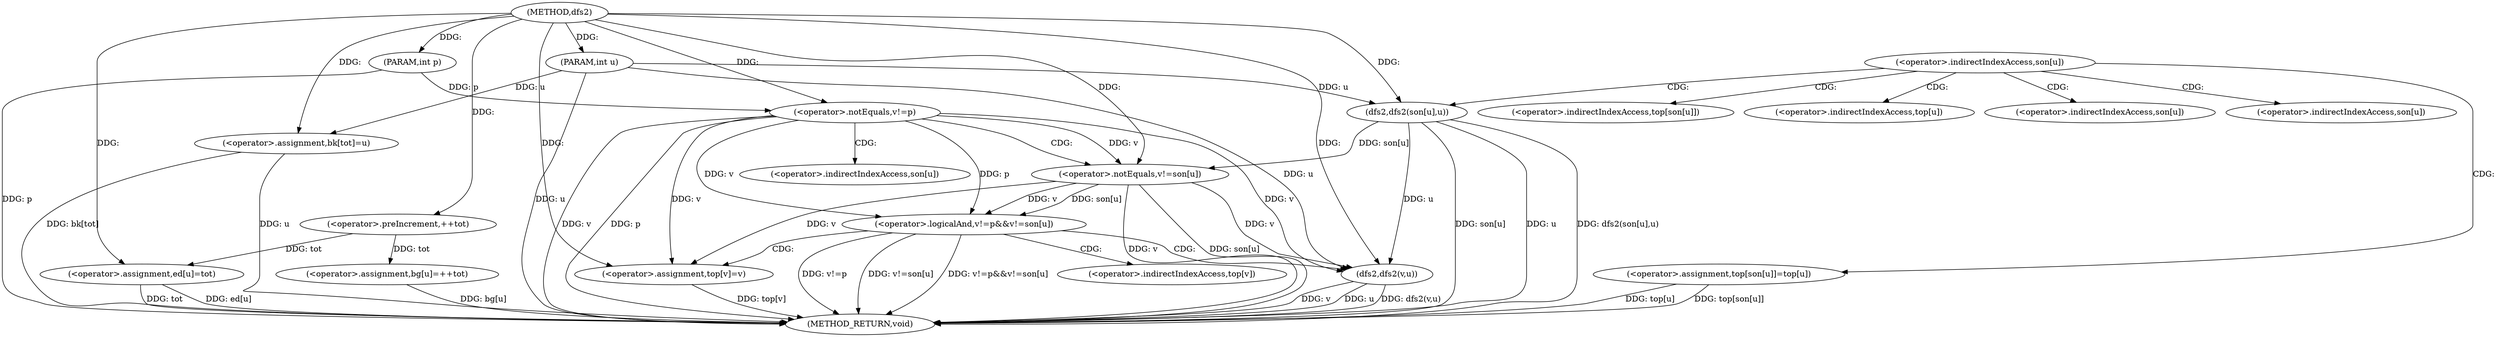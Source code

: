 digraph "dfs2" {  
"1000296" [label = "(METHOD,dfs2)" ]
"1000355" [label = "(METHOD_RETURN,void)" ]
"1000297" [label = "(PARAM,int u)" ]
"1000298" [label = "(PARAM,int p)" ]
"1000300" [label = "(<operator>.assignment,bg[u]=++tot)" ]
"1000306" [label = "(<operator>.assignment,bk[tot]=u)" ]
"1000350" [label = "(<operator>.assignment,ed[u]=tot)" ]
"1000332" [label = "(<operator>.logicalAnd,v!=p&&v!=son[u])" ]
"1000304" [label = "(<operator>.preIncrement,++tot)" ]
"1000316" [label = "(<operator>.assignment,top[son[u]]=top[u])" ]
"1000325" [label = "(dfs2,dfs2(son[u],u))" ]
"1000342" [label = "(<operator>.assignment,top[v]=v)" ]
"1000347" [label = "(dfs2,dfs2(v,u))" ]
"1000333" [label = "(<operator>.notEquals,v!=p)" ]
"1000336" [label = "(<operator>.notEquals,v!=son[u])" ]
"1000312" [label = "(<operator>.indirectIndexAccess,son[u])" ]
"1000317" [label = "(<operator>.indirectIndexAccess,top[son[u]])" ]
"1000322" [label = "(<operator>.indirectIndexAccess,top[u])" ]
"1000326" [label = "(<operator>.indirectIndexAccess,son[u])" ]
"1000338" [label = "(<operator>.indirectIndexAccess,son[u])" ]
"1000343" [label = "(<operator>.indirectIndexAccess,top[v])" ]
"1000319" [label = "(<operator>.indirectIndexAccess,son[u])" ]
  "1000297" -> "1000355"  [ label = "DDG: u"] 
  "1000298" -> "1000355"  [ label = "DDG: p"] 
  "1000300" -> "1000355"  [ label = "DDG: bg[u]"] 
  "1000306" -> "1000355"  [ label = "DDG: bk[tot]"] 
  "1000306" -> "1000355"  [ label = "DDG: u"] 
  "1000316" -> "1000355"  [ label = "DDG: top[son[u]]"] 
  "1000316" -> "1000355"  [ label = "DDG: top[u]"] 
  "1000325" -> "1000355"  [ label = "DDG: son[u]"] 
  "1000325" -> "1000355"  [ label = "DDG: u"] 
  "1000325" -> "1000355"  [ label = "DDG: dfs2(son[u],u)"] 
  "1000333" -> "1000355"  [ label = "DDG: v"] 
  "1000333" -> "1000355"  [ label = "DDG: p"] 
  "1000332" -> "1000355"  [ label = "DDG: v!=p"] 
  "1000336" -> "1000355"  [ label = "DDG: v"] 
  "1000336" -> "1000355"  [ label = "DDG: son[u]"] 
  "1000332" -> "1000355"  [ label = "DDG: v!=son[u]"] 
  "1000332" -> "1000355"  [ label = "DDG: v!=p&&v!=son[u]"] 
  "1000342" -> "1000355"  [ label = "DDG: top[v]"] 
  "1000347" -> "1000355"  [ label = "DDG: v"] 
  "1000347" -> "1000355"  [ label = "DDG: u"] 
  "1000347" -> "1000355"  [ label = "DDG: dfs2(v,u)"] 
  "1000350" -> "1000355"  [ label = "DDG: ed[u]"] 
  "1000350" -> "1000355"  [ label = "DDG: tot"] 
  "1000296" -> "1000297"  [ label = "DDG: "] 
  "1000296" -> "1000298"  [ label = "DDG: "] 
  "1000297" -> "1000306"  [ label = "DDG: u"] 
  "1000296" -> "1000306"  [ label = "DDG: "] 
  "1000304" -> "1000350"  [ label = "DDG: tot"] 
  "1000296" -> "1000350"  [ label = "DDG: "] 
  "1000304" -> "1000300"  [ label = "DDG: tot"] 
  "1000296" -> "1000304"  [ label = "DDG: "] 
  "1000333" -> "1000332"  [ label = "DDG: p"] 
  "1000333" -> "1000332"  [ label = "DDG: v"] 
  "1000336" -> "1000332"  [ label = "DDG: v"] 
  "1000336" -> "1000332"  [ label = "DDG: son[u]"] 
  "1000333" -> "1000342"  [ label = "DDG: v"] 
  "1000336" -> "1000342"  [ label = "DDG: v"] 
  "1000296" -> "1000342"  [ label = "DDG: "] 
  "1000297" -> "1000325"  [ label = "DDG: u"] 
  "1000296" -> "1000325"  [ label = "DDG: "] 
  "1000296" -> "1000333"  [ label = "DDG: "] 
  "1000298" -> "1000333"  [ label = "DDG: p"] 
  "1000333" -> "1000336"  [ label = "DDG: v"] 
  "1000296" -> "1000336"  [ label = "DDG: "] 
  "1000325" -> "1000336"  [ label = "DDG: son[u]"] 
  "1000296" -> "1000347"  [ label = "DDG: "] 
  "1000333" -> "1000347"  [ label = "DDG: v"] 
  "1000336" -> "1000347"  [ label = "DDG: v"] 
  "1000325" -> "1000347"  [ label = "DDG: u"] 
  "1000297" -> "1000347"  [ label = "DDG: u"] 
  "1000312" -> "1000326"  [ label = "CDG: "] 
  "1000312" -> "1000319"  [ label = "CDG: "] 
  "1000312" -> "1000316"  [ label = "CDG: "] 
  "1000312" -> "1000325"  [ label = "CDG: "] 
  "1000312" -> "1000317"  [ label = "CDG: "] 
  "1000312" -> "1000322"  [ label = "CDG: "] 
  "1000332" -> "1000342"  [ label = "CDG: "] 
  "1000332" -> "1000347"  [ label = "CDG: "] 
  "1000332" -> "1000343"  [ label = "CDG: "] 
  "1000333" -> "1000336"  [ label = "CDG: "] 
  "1000333" -> "1000338"  [ label = "CDG: "] 
}
